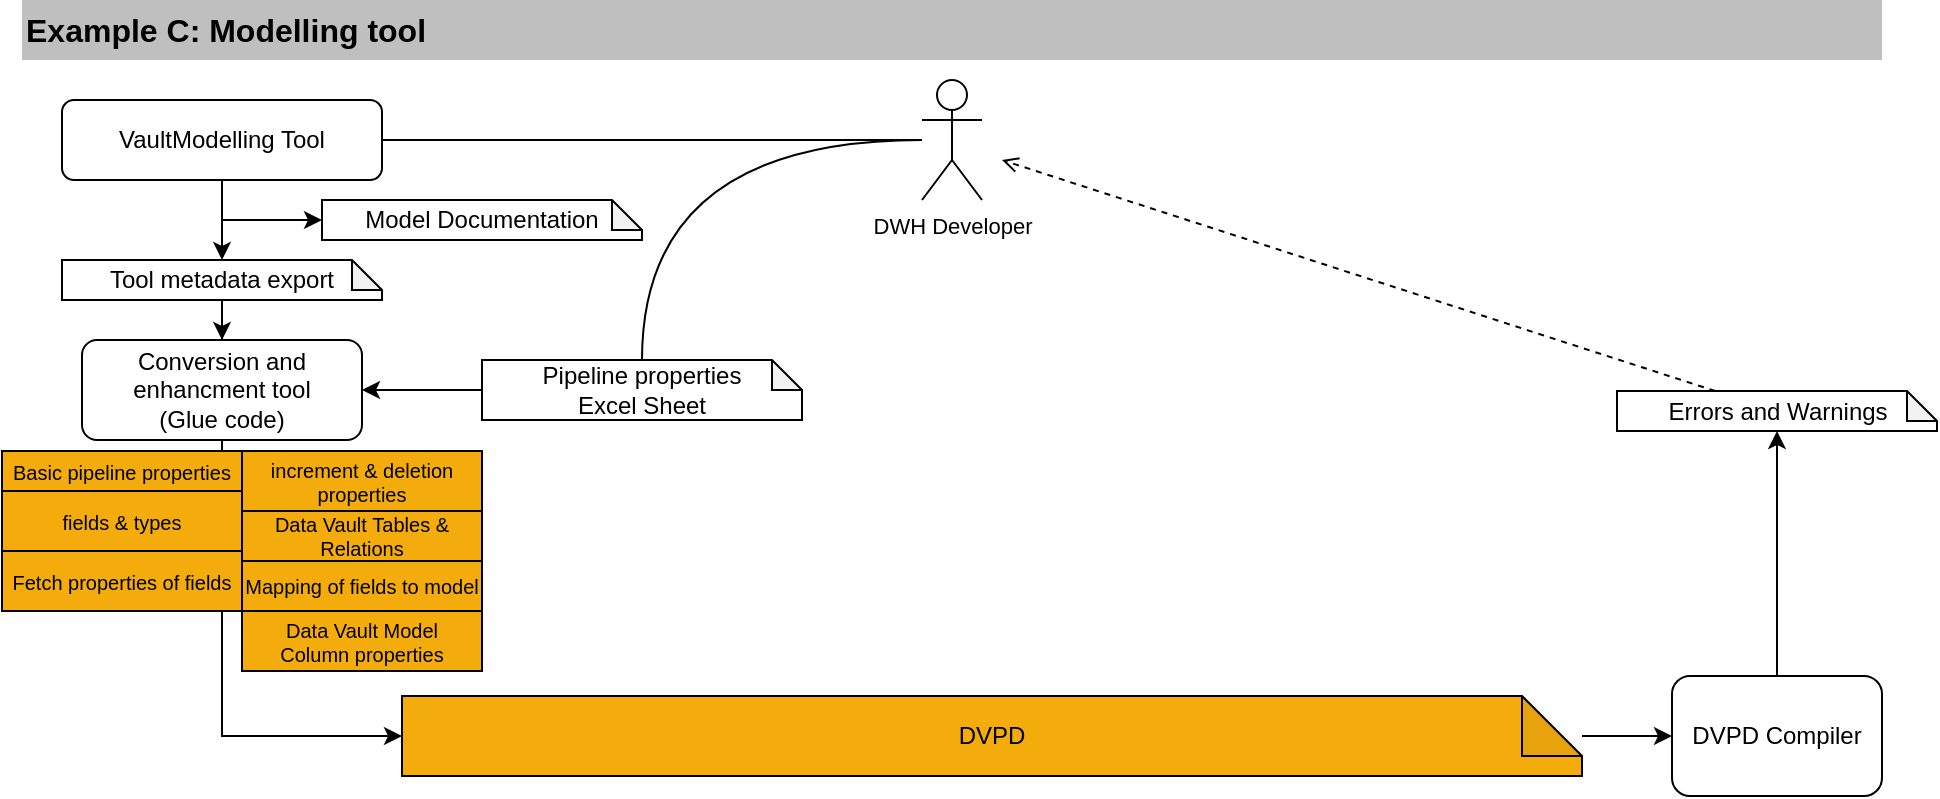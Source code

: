 <mxfile version="22.0.2" type="device">
  <diagram name="Seite-1" id="HqBW4fTeCPGUdDQ781vC">
    <mxGraphModel dx="1434" dy="844" grid="1" gridSize="10" guides="1" tooltips="1" connect="1" arrows="1" fold="1" page="1" pageScale="1" pageWidth="1169" pageHeight="1654" math="0" shadow="0">
      <root>
        <mxCell id="0" />
        <mxCell id="1" parent="0" />
        <mxCell id="SHAmAD_ecb-zwq3bcNpp-32" value="Example C: Modelling tool" style="rounded=0;whiteSpace=wrap;html=1;strokeColor=none;fillColor=#BFBFBF;fontStyle=1;align=left;fontSize=16;" parent="1" vertex="1">
          <mxGeometry x="50" y="40" width="930" height="30" as="geometry" />
        </mxCell>
        <mxCell id="SHAmAD_ecb-zwq3bcNpp-67" style="edgeStyle=orthogonalEdgeStyle;shape=connector;rounded=0;orthogonalLoop=1;jettySize=auto;html=1;labelBackgroundColor=default;strokeColor=default;fontFamily=Helvetica;fontSize=11;fontColor=default;endArrow=classic;" parent="1" source="SHAmAD_ecb-zwq3bcNpp-35" target="SHAmAD_ecb-zwq3bcNpp-65" edge="1">
          <mxGeometry relative="1" as="geometry" />
        </mxCell>
        <mxCell id="SHAmAD_ecb-zwq3bcNpp-81" style="edgeStyle=orthogonalEdgeStyle;shape=connector;rounded=0;orthogonalLoop=1;jettySize=auto;html=1;entryX=0;entryY=0.5;entryDx=0;entryDy=0;entryPerimeter=0;labelBackgroundColor=default;strokeColor=default;fontFamily=Helvetica;fontSize=11;fontColor=default;endArrow=classic;" parent="1" source="SHAmAD_ecb-zwq3bcNpp-35" target="SHAmAD_ecb-zwq3bcNpp-79" edge="1">
          <mxGeometry relative="1" as="geometry" />
        </mxCell>
        <mxCell id="SHAmAD_ecb-zwq3bcNpp-35" value="VaultModelling Tool" style="rounded=1;whiteSpace=wrap;html=1;" parent="1" vertex="1">
          <mxGeometry x="70" y="90" width="160" height="40" as="geometry" />
        </mxCell>
        <mxCell id="SHAmAD_ecb-zwq3bcNpp-39" style="edgeStyle=orthogonalEdgeStyle;shape=connector;rounded=0;orthogonalLoop=1;jettySize=auto;html=1;labelBackgroundColor=default;strokeColor=default;fontFamily=Helvetica;fontSize=11;fontColor=default;endArrow=classic;" parent="1" source="SHAmAD_ecb-zwq3bcNpp-41" target="SHAmAD_ecb-zwq3bcNpp-52" edge="1">
          <mxGeometry relative="1" as="geometry" />
        </mxCell>
        <mxCell id="SHAmAD_ecb-zwq3bcNpp-41" value="DVPD" style="shape=note;whiteSpace=wrap;html=1;backgroundOutline=1;darkOpacity=0.05;fillColor=#F3AC0C;gradientColor=none;" parent="1" vertex="1">
          <mxGeometry x="240" y="388" width="590" height="40" as="geometry" />
        </mxCell>
        <mxCell id="SHAmAD_ecb-zwq3bcNpp-72" style="edgeStyle=orthogonalEdgeStyle;shape=connector;rounded=0;orthogonalLoop=1;jettySize=auto;html=1;entryX=0;entryY=0.5;entryDx=0;entryDy=0;entryPerimeter=0;labelBackgroundColor=default;strokeColor=default;fontFamily=Helvetica;fontSize=11;fontColor=default;endArrow=classic;" parent="1" source="SHAmAD_ecb-zwq3bcNpp-43" target="SHAmAD_ecb-zwq3bcNpp-41" edge="1">
          <mxGeometry relative="1" as="geometry">
            <Array as="points">
              <mxPoint x="150" y="408" />
            </Array>
          </mxGeometry>
        </mxCell>
        <mxCell id="SHAmAD_ecb-zwq3bcNpp-43" value="Conversion and enhancment tool &lt;br&gt;(Glue code)" style="rounded=1;whiteSpace=wrap;html=1;" parent="1" vertex="1">
          <mxGeometry x="80" y="210" width="140" height="50" as="geometry" />
        </mxCell>
        <mxCell id="SHAmAD_ecb-zwq3bcNpp-70" style="edgeStyle=orthogonalEdgeStyle;shape=connector;rounded=0;orthogonalLoop=1;jettySize=auto;html=1;entryX=1;entryY=0.5;entryDx=0;entryDy=0;labelBackgroundColor=default;strokeColor=default;fontFamily=Helvetica;fontSize=11;fontColor=default;endArrow=classic;" parent="1" source="SHAmAD_ecb-zwq3bcNpp-45" target="SHAmAD_ecb-zwq3bcNpp-43" edge="1">
          <mxGeometry relative="1" as="geometry" />
        </mxCell>
        <mxCell id="SHAmAD_ecb-zwq3bcNpp-45" value="Pipeline properties&lt;br&gt;Excel Sheet" style="shape=note;whiteSpace=wrap;html=1;backgroundOutline=1;darkOpacity=0.05;size=15;" parent="1" vertex="1">
          <mxGeometry x="280" y="220" width="160" height="30" as="geometry" />
        </mxCell>
        <mxCell id="SHAmAD_ecb-zwq3bcNpp-46" value="increment &amp;amp; deletion properties" style="rounded=0;whiteSpace=wrap;html=1;fillColor=#F3AC0C;gradientColor=none;fontSize=10;" parent="1" vertex="1">
          <mxGeometry x="160" y="265.5" width="120" height="30" as="geometry" />
        </mxCell>
        <mxCell id="SHAmAD_ecb-zwq3bcNpp-47" value="fields &amp;amp; types" style="rounded=0;whiteSpace=wrap;html=1;fillColor=#F3AC0C;gradientColor=none;fontSize=10;" parent="1" vertex="1">
          <mxGeometry x="40" y="285.5" width="120" height="30" as="geometry" />
        </mxCell>
        <mxCell id="SHAmAD_ecb-zwq3bcNpp-48" value="Mapping of fields to model" style="rounded=0;whiteSpace=wrap;html=1;fillColor=#F3AC0C;gradientColor=none;fontSize=10;" parent="1" vertex="1">
          <mxGeometry x="160" y="320.5" width="120" height="25" as="geometry" />
        </mxCell>
        <mxCell id="SHAmAD_ecb-zwq3bcNpp-49" value="Data Vault&amp;nbsp;Tables &amp;amp; Relations" style="rounded=0;whiteSpace=wrap;html=1;fillColor=#F3AC0C;gradientColor=none;fontSize=10;" parent="1" vertex="1">
          <mxGeometry x="160" y="295.5" width="120" height="25" as="geometry" />
        </mxCell>
        <mxCell id="SHAmAD_ecb-zwq3bcNpp-50" value="Fetch properties of fields" style="rounded=0;whiteSpace=wrap;html=1;fillColor=#F3AC0C;gradientColor=none;fontSize=10;" parent="1" vertex="1">
          <mxGeometry x="40" y="315.5" width="120" height="30" as="geometry" />
        </mxCell>
        <mxCell id="SHAmAD_ecb-zwq3bcNpp-51" style="edgeStyle=orthogonalEdgeStyle;shape=connector;rounded=0;orthogonalLoop=1;jettySize=auto;html=1;entryX=0.5;entryY=1;entryDx=0;entryDy=0;entryPerimeter=0;labelBackgroundColor=default;strokeColor=default;fontFamily=Helvetica;fontSize=11;fontColor=default;endArrow=classic;" parent="1" source="SHAmAD_ecb-zwq3bcNpp-52" target="SHAmAD_ecb-zwq3bcNpp-54" edge="1">
          <mxGeometry relative="1" as="geometry" />
        </mxCell>
        <mxCell id="SHAmAD_ecb-zwq3bcNpp-52" value="DVPD Compiler" style="rounded=1;whiteSpace=wrap;html=1;" parent="1" vertex="1">
          <mxGeometry x="875" y="378" width="105" height="60" as="geometry" />
        </mxCell>
        <mxCell id="SHAmAD_ecb-zwq3bcNpp-53" style="shape=connector;rounded=0;orthogonalLoop=1;jettySize=auto;html=1;labelBackgroundColor=default;strokeColor=default;fontFamily=Helvetica;fontSize=11;fontColor=default;endArrow=open;dashed=1;endFill=0;" parent="1" source="SHAmAD_ecb-zwq3bcNpp-54" edge="1">
          <mxGeometry relative="1" as="geometry">
            <mxPoint x="540" y="120" as="targetPoint" />
          </mxGeometry>
        </mxCell>
        <mxCell id="SHAmAD_ecb-zwq3bcNpp-54" value="Errors and Warnings" style="shape=note;whiteSpace=wrap;html=1;backgroundOutline=1;darkOpacity=0.05;size=15;" parent="1" vertex="1">
          <mxGeometry x="847.5" y="235.5" width="160" height="20" as="geometry" />
        </mxCell>
        <mxCell id="SHAmAD_ecb-zwq3bcNpp-73" style="edgeStyle=orthogonalEdgeStyle;shape=connector;curved=1;rounded=1;orthogonalLoop=1;jettySize=auto;html=1;entryX=0.5;entryY=0;entryDx=0;entryDy=0;entryPerimeter=0;labelBackgroundColor=default;strokeColor=default;fontFamily=Helvetica;fontSize=11;fontColor=default;endArrow=none;endFill=0;" parent="1" source="SHAmAD_ecb-zwq3bcNpp-58" target="SHAmAD_ecb-zwq3bcNpp-45" edge="1">
          <mxGeometry relative="1" as="geometry" />
        </mxCell>
        <mxCell id="SHAmAD_ecb-zwq3bcNpp-74" style="edgeStyle=orthogonalEdgeStyle;shape=connector;curved=1;rounded=1;orthogonalLoop=1;jettySize=auto;html=1;entryX=1;entryY=0.5;entryDx=0;entryDy=0;labelBackgroundColor=default;strokeColor=default;fontFamily=Helvetica;fontSize=11;fontColor=default;endArrow=none;endFill=0;" parent="1" source="SHAmAD_ecb-zwq3bcNpp-58" target="SHAmAD_ecb-zwq3bcNpp-35" edge="1">
          <mxGeometry relative="1" as="geometry" />
        </mxCell>
        <mxCell id="SHAmAD_ecb-zwq3bcNpp-58" value="DWH Developer" style="shape=umlActor;verticalLabelPosition=bottom;verticalAlign=top;html=1;outlineConnect=0;fontFamily=Helvetica;fontSize=11;fontColor=default;" parent="1" vertex="1">
          <mxGeometry x="500" y="80" width="30" height="60" as="geometry" />
        </mxCell>
        <mxCell id="SHAmAD_ecb-zwq3bcNpp-71" style="edgeStyle=orthogonalEdgeStyle;shape=connector;rounded=0;orthogonalLoop=1;jettySize=auto;html=1;labelBackgroundColor=default;strokeColor=default;fontFamily=Helvetica;fontSize=11;fontColor=default;endArrow=classic;" parent="1" source="SHAmAD_ecb-zwq3bcNpp-65" target="SHAmAD_ecb-zwq3bcNpp-43" edge="1">
          <mxGeometry relative="1" as="geometry" />
        </mxCell>
        <mxCell id="SHAmAD_ecb-zwq3bcNpp-65" value="Tool metadata export" style="shape=note;whiteSpace=wrap;html=1;backgroundOutline=1;darkOpacity=0.05;size=15;" parent="1" vertex="1">
          <mxGeometry x="70" y="170" width="160" height="20" as="geometry" />
        </mxCell>
        <mxCell id="SHAmAD_ecb-zwq3bcNpp-37" value="Basic pipeline properties" style="rounded=0;whiteSpace=wrap;html=1;fillColor=#F3AC0C;gradientColor=none;fontSize=10;" parent="1" vertex="1">
          <mxGeometry x="40" y="265.5" width="120" height="20" as="geometry" />
        </mxCell>
        <mxCell id="SHAmAD_ecb-zwq3bcNpp-79" value="Model Documentation" style="shape=note;whiteSpace=wrap;html=1;backgroundOutline=1;darkOpacity=0.05;size=15;" parent="1" vertex="1">
          <mxGeometry x="200" y="140" width="160" height="20" as="geometry" />
        </mxCell>
        <mxCell id="SHAmAD_ecb-zwq3bcNpp-84" value="Data Vault Model&lt;br style=&quot;font-size: 10px;&quot;&gt;Column properties" style="rounded=0;whiteSpace=wrap;html=1;fillColor=#F3AC0C;gradientColor=none;fontSize=10;" parent="1" vertex="1">
          <mxGeometry x="160" y="345.5" width="120" height="30" as="geometry" />
        </mxCell>
      </root>
    </mxGraphModel>
  </diagram>
</mxfile>
